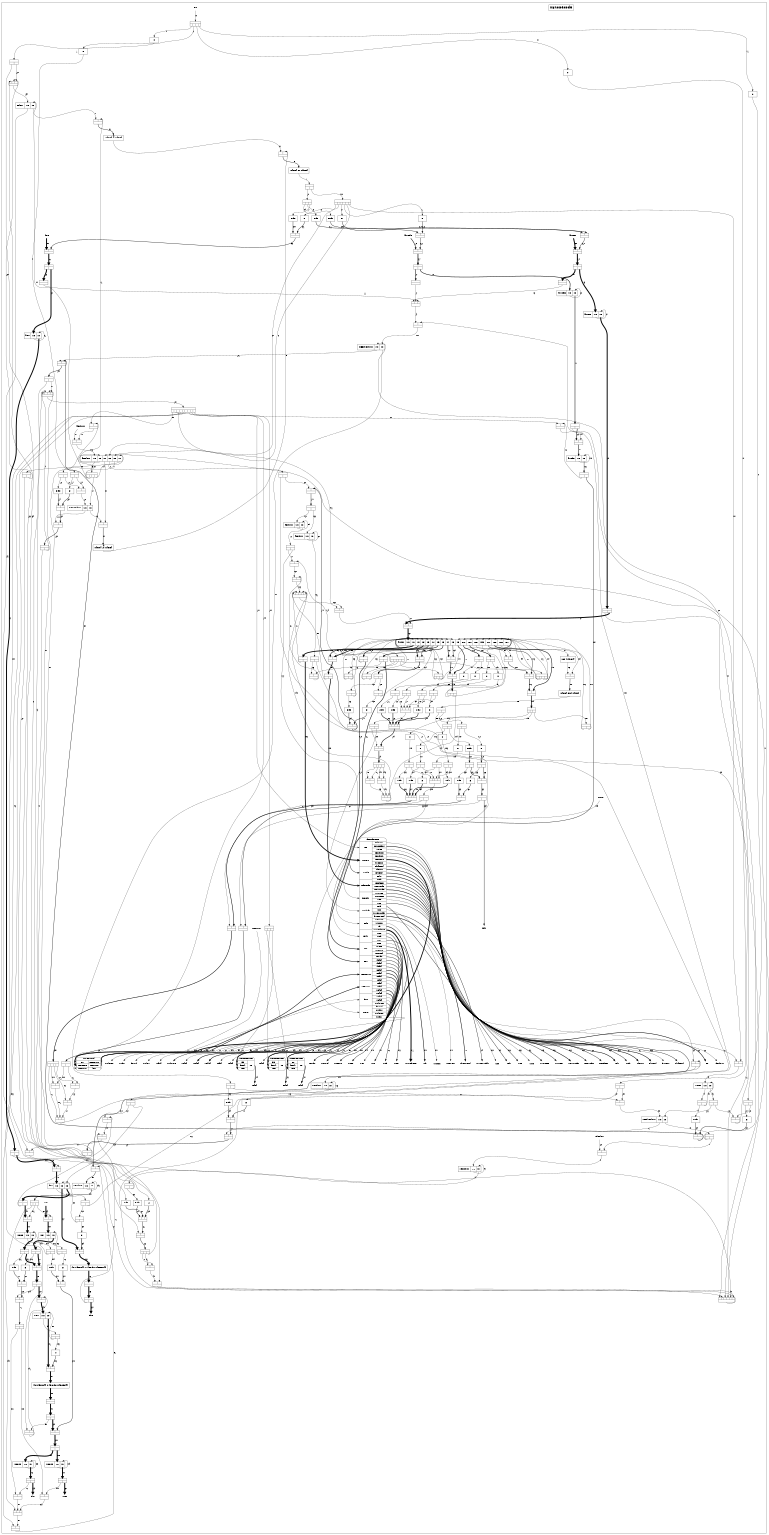 digraph nanoDecode {
  outputorder="edgesfirst";
  size="7.086614173228347,10.236220472440946";
  ratio="2.0"
  subgraph cluster_nanoDecode {
    edge [fontsize="8", fontname="Helvetica", labelfontname="Helvetica", labelfontsize="8", arrowhead="normal"];
    node [fontsize="12", fontname="Helvetica-Bold", shape="box"];
    title [label="nanoDecode", fontsize="20"];
    port0 [portref="0", label="go", style="bold", shape="none"];
    port1 [portref="1", label="fiPc", style="bold", shape="none"];
    port2 [portref="2", label="fiColour", style="bold", shape="none"];
    port3 [portref="3", label="fiInstr", style="bold", shape="none"];
    port4 [portref="4", label="fiMode", style="bold", shape="none"];
    port5 [portref="5", label="xdColour", style="bold", shape="none"];
    port6 [portref="6", label="incI", style="bold", shape="none"];
    port7 [portref="7", label="incO", style="bold", shape="none"];
    port8 [portref="8", label="dPc", style="bold", shape="none"];
    port9 [portref="9", label="dLr", style="bold", shape="none"];
    port10 [portref="10", label="dColour", style="bold", shape="none"];
    port11 [portref="11", label="bypass", style="bold", shape="none"];
    port12 [portref="12", label="shiftCtrl", style="bold", shape="none"];
    port13 [portref="13", label="shamt", style="bold", shape="none"];
    port14 [portref="14", label="aluCtrl", style="bold", shape="none"];
    port15 [portref="15", label="salu", style="bold", shape="none"];
    port16 [portref="16", label="srds", style="bold", shape="none"];
    port17 [portref="17", label="setFlags", style="bold", shape="none"];
    port18 [portref="18", label="setMode", style="bold", shape="none"];
    port19 [portref="19", label="newmode", style="bold", shape="none"];
    port20 [portref="20", label="rwSreg", style="bold", shape="none"];
    port21 [portref="21", label="rwSregF", style="bold", shape="none"];
    port22 [portref="22", label="wpc", style="bold", shape="none"];
    port23 [portref="23", label="spc", style="bold", shape="none"];
    port24 [portref="24", label="sab", style="bold", shape="none"];
    port25 [portref="25", label="stp", style="bold", shape="none"];
    port26 [portref="26", label="mMemAddr", style="bold", shape="none"];
    port27 [portref="27", label="dMemCtrl", style="bold", shape="none"];
    port28 [portref="28", label="memOp", style="bold", shape="none"];
    port29 [portref="29", label="wmem", style="bold", shape="none"];
    port30 [portref="30", label="sdi", style="bold", shape="none"];
    port31 [portref="31", label="cc", style="bold", shape="none"];
    port32 [portref="32", label="immediate", style="bold", shape="none"];
    port33 [portref="33", label="mca", style="bold", shape="none"];
    port34 [portref="34", label="mcb", style="bold", shape="none"];
    port35 [portref="35", label="mcr", style="bold", shape="none"];
    port36 [portref="36", label="mcs", style="bold", shape="none"];
    port37 [portref="37", label="mcpc", style="bold", shape="none"];
    port38 [portref="38", label="sdLr", style="bold", shape="none"];
    port39 [portref="39", label="mTemp", style="bold", shape="none"];
    port40 [portref="40", label="mDiSel", style="bold", shape="none"];
    port41 [portref="41", label="sendS", style="bold", shape="none"];
    port42 [portref="42", label="stopI", style="bold", shape="none"];
    port43 [portref="43", label="stopLsm", style="bold", shape="none"];
    port44 [portref="44", label="ra[0]", style="bold", shape="none"];
    port45 [portref="45", label="ra[1]", style="bold", shape="none"];
    port46 [portref="46", label="ra[2]", style="bold", shape="none"];
    port47 [portref="47", label="rc[0]", style="bold", shape="none"];
    port48 [portref="48", label="rc[1]", style="bold", shape="none"];
    port49 [portref="49", label="rc[2]", style="bold", shape="none"];
    port50 [portref="50", label="wa[0]", style="bold", shape="none"];
    port51 [portref="51", label="wa[1]", style="bold", shape="none"];
    port52 [portref="52", label="wc[0]", style="bold", shape="none"];
    port53 [portref="53", label="wc[1]", style="bold", shape="none"];
    port54 [portref="54", label="mulType", style="bold", shape="none"];
    port55 [portref="55", label="domul", style="bold", shape="none"];
    port56 [portref="56", label="mul2w", style="bold", shape="none"];
    port57 [portref="57", label="mul2res", style="bold", shape="none"];
    port58 [portref="58", label="srdm", style="bold", shape="none"];
    comp1 [compref="1", label="0", nojustify="true", shape="record"];
    comp3 [compref="3", label="0", nojustify="true", shape="record"];
    comp5 [compref="5", label="0", nojustify="true", shape="record"];
    comp7 [compref="7", label="0", nojustify="true", shape="record"];
    comp9 [compref="9", label="{{<i>}|{<o0>|<o1>|<o2>|<o3>}}", height="0.4", fontsize="2", nojustify="true", shape="record"];
    comp10 [compref="10", label="{{<i0>|<i1>|<i2>|<i3>}|{<o>}}", height="0.4", fontsize="2", nojustify="true", shape="record"];
    comp12 [compref="12", label="{{<i0>|<i1>}|{<o>}}", height="0.4", fontsize="2", nojustify="true", shape="record"];
    comp13 [compref="13", label="in[0:0] = in[1:1]", nojustify="true", shape="record"];
    comp14 [compref="14", label="{{<i0>|<i1>}|{<o>}}", height="0.4", fontsize="2", nojustify="true", shape="record"];
    comp15 [compref="15", label="in[0:0] /= in[1:1]", nojustify="true", shape="record"];
    comp16 [compref="16", label="{{<i0>|<i1>}|{<o>}}", height="0.4", fontsize="2", nojustify="true", shape="record"];
    comp17 [compref="17", label="in[0:0] or in[1:1]", nojustify="true", shape="record"];
    comp18 [compref="18", label="{{<i>}|{<o0>|<o1>|<o2>|<o3>}}", height="0.4", fontsize="2", nojustify="true", shape="record"];
    comp19 [compref="19", label="{{<i>}|{<o0>}}", height="0.4", fontsize="2", nojustify="true", shape="record"];
    comp21 [compref="21", label="{{<i>}|{<o0>}}", height="0.4", fontsize="2", nojustify="true", shape="record"];
    comp23 [compref="23", label="{{<i>}|{<o0>}}", height="0.4", fontsize="2", nojustify="true", shape="record"];
    comp25 [compref="25", label="{{<i>}|{<o0>|<o1>|<o2>}}", height="0.4", fontsize="2", nojustify="true", shape="record"];
    comp26 [compref="26", label="{{<i0>|<i1>|<i2>}|{<o>}}", height="0.4", fontsize="2", nojustify="true", shape="record"];
    comp29 [compref="29", label="fiPc|<w0>w0|<r0>r0", shape="record"];
    comp32 [compref="32", label="fiInstr|<w0>w0|<r0>r0", shape="record"];
    comp35 [compref="35", label="fiMode|<w0>w0|<r0>r0", shape="record"];
    comp40 [compref="40", label="xdColour|<w0>w0|<r0>r0", shape="record"];
    comp42 [compref="42", label="{{<i>}|{<o0>|<o1>}}", height="0.4", fontsize="2", nojustify="true", shape="record"];
    comp43 [compref="43", label="{{<i0>|<i1>}|{<o>}}", height="0.4", fontsize="2", nojustify="true", shape="record"];
    comp45 [compref="45", label="{{<i>}|{<o0>|<o1>}}", height="0.4", fontsize="2", nojustify="true", shape="record"];
    comp46 [compref="46", label="{{<i0>|<i1>}|{<o>}}", height="0.4", fontsize="2", nojustify="true", shape="record"];
    comp47 [compref="47", label="wpcC|<w0>w0|<r0>r0", shape="record"];
    comp49 [compref="49", label="{{<i>}|{<o0>|<o1>|<o2>|<o3>|<o4>|<o5>}}", height="0.4", fontsize="2", nojustify="true", shape="record"];
    comp50 [compref="50", label="{{<i0>|<i1>|<i2>|<i3>|<i4>|<i5>}|{<o>}}", height="0.4", fontsize="2", nojustify="true", shape="record"];
    comp51 [compref="51", label="{{<i>}|{<o0>|<o1>}}", height="0.4", fontsize="2", nojustify="true", shape="record"];
    comp52 [compref="52", label="{{<i0>|<i1>}|{<o>}}", height="0.4", fontsize="2", nojustify="true", shape="record"];
    comp53 [compref="53", label="fiColour|<w0>w0|<r0>r0|<r1>r1|<r2>r2|<r3>r3|<r4>r4", shape="record"];
    comp58 [compref="58", label="{{<i0>|<i1>}|{<o>}}", height="0.4", fontsize="2", nojustify="true", shape="record"];
    comp60 [compref="60", label="fMode|<w0>w0|<r0>r0", shape="record"];
    comp62 [compref="62", label="{{<i0>|<i1>}|{<o>}}", height="0.4", fontsize="2", nojustify="true", shape="record"];
    comp64 [compref="64", label="{{<i0>|<i1>}|{<o>}}", height="0.4", fontsize="2", nojustify="true", shape="record"];
    comp65 [compref="65", label="{{<i>}|{<o0>|<o1>}}", height="0.4", fontsize="2", nojustify="true", shape="record"];
    comp67 [compref="67", label="{{<i0>|<i1>}|{<o>}}", height="0.4", fontsize="2", nojustify="true", shape="record"];
    comp68 [compref="68", label="{{<i>}|{<o0>|<o1>}}", height="0.4", fontsize="2", nojustify="true", shape="record"];
    comp70 [compref="70", label="fColour|<w0>w0|<r0>r0", shape="record"];
    comp73 [compref="73", label="{{<i>}|{<o0>|<o1>}}", height="0.4", fontsize="2", nojustify="true", shape="record"];
    comp74 [compref="74", label="{{<i0>|<i1>}|{<o>}}", height="0.4", fontsize="2", nojustify="true", shape="record"];
    comp76 [compref="76", label="fColour|<w0>w0|<r0>r0", shape="record"];
    comp79 [compref="79", label="{{<i>}|{<o0>|<o1>}}", height="0.4", fontsize="2", nojustify="true", shape="record"];
    comp80 [compref="80", label="{{<i0>|<i1>}|{<o>}}", height="0.4", fontsize="2", nojustify="true", shape="record"];
    comp81 [compref="81", label="{{<i>}|{<o0>|<o1>}}", height="0.4", fontsize="2", nojustify="true", shape="record"];
    comp82 [compref="82", label="{{<i0>|<i1>}|{<o>}}", height="0.4", fontsize="2", nojustify="true", shape="record"];
    comp83 [compref="83", label="{{<i0>|<i1>}|{<o>}}", height="0.4", fontsize="2", nojustify="true", shape="record"];
    comp84 [compref="84", label="{{<i0>|<i1>}|{<o>}}", height="0.4", fontsize="2", nojustify="true", shape="record"];
    comp85 [compref="85", label="{{<i>}|{<o0>|<o1>|<o2>}}", height="0.4", fontsize="2", nojustify="true", shape="record"];
    comp86 [compref="86", label="0", nojustify="true", shape="record"];
    comp88 [compref="88", label="1", nojustify="true", shape="record"];
    comp90 [compref="90", label="{{<i>}|{<o0>|<o1>}}", height="0.4", fontsize="2", nojustify="true", shape="record"];
    comp91 [compref="91", label="{{<i0>|<i1>}|{<o>}}", height="0.4", fontsize="2", nojustify="true", shape="record"];
    comp92 [compref="92", label="0", nojustify="true", shape="record"];
    comp94 [compref="94", label="1", nojustify="true", shape="record"];
    comp96 [compref="96", label="{{<i>}|{<o0>|<o1>}}", height="0.4", fontsize="2", nojustify="true", shape="record"];
    comp97 [compref="97", label="{{<i0>|<i1>}|{<o>}}", height="0.4", fontsize="2", nojustify="true", shape="record"];
    comp98 [compref="98", label="{{<i>}|{<o0>|<o1>|<o2>}}", height="0.4", fontsize="2", nojustify="true", shape="record"];
    comp99 [compref="99", label="{{<i0>|<i1>|<i2>}|{<o>}}", height="0.4", fontsize="2", nojustify="true", shape="record"];
    comp100 [compref="100", label="{{<i0>|<i1>}|{<o>}}", height="0.4", fontsize="2", nojustify="true", shape="record"];
    comp101 [compref="101", label="{{<i0>|<i1>}|{<o>}}", height="0.4", fontsize="2", nojustify="true", shape="record"];
    comp102 [compref="102", label="{{<i0>|<i1>}|{<o>}}", height="0.4", fontsize="2", nojustify="true", shape="record"];
    comp103 [compref="103", label="{{<i>}|{<o0>|<o1>|<o2>|<o3>}}", height="0.4", fontsize="2", nojustify="true", shape="record"];
    comp104 [compref="104", label="0", nojustify="true", shape="record"];
    comp106 [compref="106", label="1", nojustify="true", shape="record"];
    comp108 [compref="108", label="2'd1", nojustify="true", shape="record"];
    comp110 [compref="110", label="{{<i>}|{<o0>|<o1>}}", height="0.4", fontsize="2", nojustify="true", shape="record"];
    comp111 [compref="111", label="{{<i0>|<i1>}|{<o>}}", height="0.4", fontsize="2", nojustify="true", shape="record"];
    comp112 [compref="112", label="not (in[0:0])", nojustify="true", shape="record"];
    comp113 [compref="113", label="{{<i0>|<i1>}|{<o>}}", height="0.4", fontsize="2", nojustify="true", shape="record"];
    comp114 [compref="114", label="in[0:0] and in[1:1]", nojustify="true", shape="record"];
    comp115 [compref="115", label="{{<i>}|{<o0>|<o1>}}", height="0.4", fontsize="2", nojustify="true", shape="record"];
    comp116 [compref="116", label="0", nojustify="true", shape="record"];
    comp118 [compref="118", label="1", nojustify="true", shape="record"];
    comp120 [compref="120", label="2", nojustify="true", shape="record"];
    comp122 [compref="122", label="{{<i>}|{<o0>|<o1>}}", height="0.4", fontsize="2", nojustify="true", shape="record"];
    comp123 [compref="123", label="{{<i0>|<i1>}|{<o>}}", height="0.4", fontsize="2", nojustify="true", shape="record"];
    comp124 [compref="124", label="{{<i>}|{<o0>|<o1>}}", height="0.4", fontsize="2", nojustify="true", shape="record"];
    comp125 [compref="125", label="{{<i0>|<i1>}|{<o>}}", height="0.4", fontsize="2", nojustify="true", shape="record"];
    comp126 [compref="126", label="{{<i>}|{<o0>|<o1>|<o2>}}", height="0.4", fontsize="2", nojustify="true", shape="record"];
    comp127 [compref="127", label="{{<i0>|<i1>|<i2>}|{<o>}}", height="0.4", fontsize="2", nojustify="true", shape="record"];
    comp128 [compref="128", label="{{<i>}|{<o0>|<o1>|<o2>|<o3>|<o4>}}", height="0.4", fontsize="2", nojustify="true", shape="record"];
    comp129 [compref="129", label="{{<i0>|<i1>|<i2>|<i3>|<i4>}|{<o>}}", height="0.4", fontsize="2", nojustify="true", shape="record"];
    comp130 [compref="130", label="fInstr|<w0>w0|<r0>r0|<r1>r1|<r2>r2|<r3>r3|<r4>r4|<r5>r5|<r6>r6|<r7>r7|<r8>r8|<r9>r9|<r10>r10|<r11>r11|<r12>r12|<r13>r13|<r14>r14|<r15>r15|<r16>r16|<r17>r17", shape="record"];
    comp132 [compref="132", label="{{<i0>|<i1>}|{<o>}}", height="0.4", fontsize="2", nojustify="true", shape="record"];
    comp133 [compref="133", label="8", nojustify="true", shape="record"];
    comp134 [compref="134", label="{{<i0>|<i1>}|{<o>}}", height="0.4", fontsize="2", nojustify="true", shape="record"];
    comp135 [compref="135", label="\{0,in[31:0]\} + \{29'd0,in[35:32]\}", nojustify="true", shape="record"];
    comp136 [compref="136", label="{{<i>}|{<o0>}}", height="0.4", fontsize="2", nojustify="true", shape="record"];
    comp137 [compref="137", label="{{<i>}|{<o0>|<o1>}}", height="0.4", fontsize="2", nojustify="true", shape="record"];
    comp140 [compref="140", label="{{<i>}|{<o0>|<o1>}}", height="0.4", fontsize="2", nojustify="true", shape="record"];
    comp141 [compref="141", label="{{<i0>|<i1>}|{<o>}}", height="0.4", fontsize="2", nojustify="true", shape="record"];
    comp142 [compref="142", label="sendLrS|<w0>w0|<r0>r0", shape="record"];
    comp144 [compref="144", label="{{<i>}|{<o0>|<o1>}}", height="0.4", fontsize="2", nojustify="true", shape="record"];
    comp145 [compref="145", label="{{<i0>|<i1>}|{<o>}}", height="0.4", fontsize="2", nojustify="true", shape="record"];
    comp146 [compref="146", label="fPc|<w0>w0|<r0>r0|<r1>r1", shape="record"];
    comp148 [compref="148", label="{{<i0>|<i1>}|{<o>}}", height="0.4", fontsize="2", nojustify="true", shape="record"];
    comp149 [compref="149", label="4", nojustify="true", shape="record"];
    comp150 [compref="150", label="{{<i0>|<i1>}|{<o>}}", height="0.4", fontsize="2", nojustify="true", shape="record"];
    comp151 [compref="151", label="\{0,in[31:0]\} + \{30'd0,in[34:32]\}", nojustify="true", shape="record"];
    comp152 [compref="152", label="{{<i>}|{<o0>}}", height="0.4", fontsize="2", nojustify="true", shape="record"];
    comp153 [compref="153", label="{{<i>}|{<o0>|<o1>}}", height="0.4", fontsize="2", nojustify="true", shape="record"];
    comp155 [compref="155", label="incIn|<w0>w0|<r0>r0", shape="record"];
    comp157 [compref="157", label="{{<i0>|<i1>}|{<o>}}", height="0.4", fontsize="2", nojustify="true", shape="record"];
    comp160 [compref="160", label="incOut|<w0>w0|<r0>r0", shape="record"];
    comp162 [compref="162", label="{{<i>}|{<o0>|<o1>}}", height="0.4", fontsize="2", nojustify="true", shape="record"];
    comp163 [compref="163", label="{{<i0>|<i1>}|{<o>}}", height="0.4", fontsize="2", nojustify="true", shape="record"];
    comp164 [compref="164", label="incOp|<w0>w0|<r0>r0", shape="record"];
    comp168 [compref="168", label="incOut|<w0>w0|<r0>r0", shape="record"];
    comp170 [compref="170", label="{{<i>}|{<o0>|<o1>}}", height="0.4", fontsize="2", nojustify="true", shape="record"];
    comp171 [compref="171", label="{{<i0>|<i1>}|{<o>}}", height="0.4", fontsize="2", nojustify="true", shape="record"];
    comp172 [compref="172", label="incI|<w0>w0|<r0>r0", shape="record"];
    comp174 [compref="174", label="{{<i>}|{<o0>|<o1>|<o2>}}", height="0.4", fontsize="2", nojustify="true", shape="record"];
    comp175 [compref="175", label="{{<i0>|<i1>|<i2>}|{<o>}}", height="0.4", fontsize="2", nojustify="true", shape="record"];
    comp176 [compref="176", label="sendLrC|<w0>w0|<r0>r0", shape="record"];
    comp178 [compref="178", label="{{<i0>|<i1>}|{<o>}}", height="0.4", fontsize="2", nojustify="true", shape="record"];
    comp179 [compref="179", label="{decodeCore|{{<go>go|<coreIn>coreIn|<mode>mode|<pdecode>pdecode|<sendLr>sendLr|<noshift>noshift|<colS>colS|<colM>colM|<ccS>ccS|<ccM>ccM|<regCount>regCount|<regNum>regNum|<last>last|<stopI>stopI}|{<colourM>colourM|<conCodeM>conCodeM|<wpcC>wpcC|<sendLrC>sendLrC|<sendLrS>sendLrS|<regDesc>regDesc|<bypass>bypass|<shiftCtrl>shiftCtrl|<shamt>shamt|<aluCtrl>aluCtrl|<salu>salu|<srds>srds|<setFlags>setFlags|<setMode>setMode|<newmode>newmode|<rwSreg>rwSreg|<rwSregF>rwSregF|<wpc>wpc|<spc>spc|<sab>sab|<stp>stp|<sMemAddr>sMemAddr|<dMemCtrl>dMemCtrl|<memOp>memOp|<wmem>wmem|<sdi>sdi|<immediate>immediate|<mca>mca|<mcb>mcb|<mcr>mcr|<mcs>mcs|<mcpc>mcpc|<mTemp>mTemp|<mDiSel>mDiSel|<sendS>sendS|<rb_o0_c>rb[0]|<rb_o1_c>rb[1]|<rb_o2_c>rb[2]|<ra_o0_c>ra[0]|<ra_o1_c>ra[1]|<ra_o2_c>ra[2]|<rc_o0_c>rc[0]|<rc_o1_c>rc[1]|<rc_o2_c>rc[2]|<wa_o0_c>wa[0]|<wa_o1_c>wa[1]|<wc_o0_c>wc[0]|<wc_o1_c>wc[1]|<mulType>mulType|<domul>domul|<mul2w>mul2w|<mul2res>mul2res|<srdm>srdm}}}", nojustify="true", shape="Mrecord"];
    comp180 [compref="180", label="{lsmControl|{{<go>go|<regDesc>regDesc|<stopLsm>stopLsm}|{<regCount>regCount|<regNum>regNum|<last>last}}}", nojustify="true", shape="Mrecord"];
    comp181 [compref="181", label="{mapRegister|{{<go>go|<bank>bank|<reg>reg}|{<ra>ra}}}", nojustify="true", shape="Mrecord"];
    comp182 [compref="182", label="{mapRegister|{{<go>go|<bank>bank|<reg>reg}|{<ra>ra}}}", nojustify="true", shape="Mrecord"];
    comp183 [compref="183", label="{mapRegister|{{<go>go|<bank>bank|<reg>reg}|{<ra>ra}}}", nojustify="true", shape="Mrecord"];
    comp184 [compref="184", label="{{<i>}|{<o0>|<o1>|<o2>}}", height="0.4", fontsize="2", nojustify="true", shape="record"];
    comp185 [compref="185", label="{{<i>}|{<o0>|<o1>|<o2>|<o3>|<o4>|<o5>|<o6>|<o7>|<o8>}}", height="0.4", fontsize="2", nojustify="true", shape="record"];
    comp193 [compref="193", label="{{<i>}|{<o0>|<o1>}}", height="0.4", fontsize="2", nojustify="true", shape="record"];
    comp194 [compref="194", label="{{<i>}|{<o0>|<o1>}}", height="0.4", fontsize="2", nojustify="true", shape="record"];
    comp195 [compref="195", label="{{<i0>|<i1>}|{<o>}}", height="0.4", fontsize="2", nojustify="true", shape="record"];
    comp196 [compref="196", label="2'd1", nojustify="true", shape="record"];
    comp197 [compref="197", label="2", nojustify="true", shape="record"];
    comp198 [compref="198", label="{{<i0>|<i1>}|{<o>}}", height="0.4", fontsize="2", nojustify="true", shape="record"];
    comp199 [compref="199", label="{{<i0>|<i1>}|{<o>}}", height="0.4", fontsize="2", nojustify="true", shape="record"];
    comp200 [compref="200", label="{{<i>}|{<o0>|<o1>}}", height="0.4", fontsize="2", nojustify="true", shape="record"];
    comp201 [compref="201", label="treadxColour|<w0>w0|<r0>r0", shape="record"];
    comp202 [compref="202", label="{{<i>}|{<o0>|<o1>}}", height="0.4", fontsize="2", nojustify="true", shape="record"];
    comp203 [compref="203", label="{{<i>}|{<o0>|<o1>}}", height="0.4", fontsize="2", nojustify="true", shape="record"];
    comp204 [compref="204", label="{{<i0>|<i1>}|{<o>}}", height="0.4", fontsize="2", nojustify="true", shape="record"];
    comp205 [compref="205", label="2'd1", nojustify="true", shape="record"];
    comp206 [compref="206", label="2", nojustify="true", shape="record"];
    comp207 [compref="207", label="{{<i0>|<i1>}|{<o>}}", height="0.4", fontsize="2", nojustify="true", shape="record"];
    comp208 [compref="208", label="{{<i0>|<i1>}|{<o>}}", height="0.4", fontsize="2", nojustify="true", shape="record"];
    comp209 [compref="209", label="{{<i>}|{<o0>|<o1>}}", height="0.4", fontsize="2", nojustify="true", shape="record"];
    comp210 [compref="210", label="readxColour|<w0>w0|<r0>r0", shape="record"];
    comp211 [compref="211", label="{{<i>}|{<o0>|<o1>}}", height="0.4", fontsize="2", nojustify="true", shape="record"];
    comp212 [compref="212", label="{{<i>}|{<o0>|<o1>}}", height="0.4", fontsize="2", nojustify="true", shape="record"];
    comp213 [compref="213", label="{{<i0>|<i1>}|{<o>}}", height="0.4", fontsize="2", nojustify="true", shape="record"];
    comp214 [compref="214", label="2'd1", nojustify="true", shape="record"];
    comp215 [compref="215", label="2", nojustify="true", shape="record"];
    comp216 [compref="216", label="{{<i0>|<i1>}|{<o>}}", height="0.4", fontsize="2", nojustify="true", shape="record"];
    comp217 [compref="217", label="{{<i0>|<i1>}|{<o>}}", height="0.4", fontsize="2", nojustify="true", shape="record"];
    comp218 [compref="218", label="{{<i>}|{<o0>|<o1>}}", height="0.4", fontsize="2", nojustify="true", shape="record"];
    comp219 [compref="219", label="prevColour|<w0>w0|<r0>r0", shape="record"];
    comp220 [compref="220", label="{{<i>}|{<o0>|<o1>}}", height="0.4", fontsize="2", nojustify="true", shape="record"];
    comp221 [compref="221", label="{{<i>}|{<o0>|<o1>}}", height="0.4", fontsize="2", nojustify="true", shape="record"];
    comp222 [compref="222", label="{{<i>}|{<o0>|<o1>}}", height="0.4", fontsize="2", nojustify="true", shape="record"];
    comp223 [compref="223", label="{{<i0>|<i1>|<i2>}|{<o>}}", height="0.4", fontsize="2", nojustify="true", shape="record"];
    comp224 [compref="224", label="3'd1", nojustify="true", shape="record"];
    comp225 [compref="225", label="3'd2", nojustify="true", shape="record"];
    comp226 [compref="226", label="4", nojustify="true", shape="record"];
    comp227 [compref="227", label="{{<i0>|<i1>|<i2>}|{<o>}}", height="0.4", fontsize="2", nojustify="true", shape="record"];
    comp228 [compref="228", label="{{<i0>|<i1>}|{<o>}}", height="0.4", fontsize="2", nojustify="true", shape="record"];
    comp229 [compref="229", label="{{<i>}|{<o0>|<o1>|<o2>}}", height="0.4", fontsize="2", nojustify="true", shape="record"];
    comp230 [compref="230", label="colour|<w0>w0|<r0>r0", shape="record"];
    comp231 [compref="231", label="{{<i0>|<i1>}|{<o>}}", height="0.4", fontsize="2", nojustify="true", shape="record"];
    comp232 [compref="232", label="{{<i>}|{<o0>|<o1>}}", height="0.4", fontsize="2", nojustify="true", shape="record"];
    comp233 [compref="233", label="{{<i0>|<i1>}|{<o>}}", height="0.4", fontsize="2", nojustify="true", shape="record"];
    comp234 [compref="234", label="{{<i>}|{<o0>|<o1>}}", height="0.4", fontsize="2", nojustify="true", shape="record"];
    comp235 [compref="235", label="{{<i0>|<i1>}|{<o>}}", height="0.4", fontsize="2", nojustify="true", shape="record"];
    comp236 [compref="236", label="{{<i>}|{<o0>|<o1>}}", height="0.4", fontsize="2", nojustify="true", shape="record"];
    comp237 [compref="237", label="2'd1", nojustify="true", shape="record"];
    comp238 [compref="238", label="2", nojustify="true", shape="record"];
    comp239 [compref="239", label="{{<i0>|<i1>}|{<o>}}", height="0.4", fontsize="2", nojustify="true", shape="record"];
    comp240 [compref="240", label="{{<i0>|<i1>}|{<o>}}", height="0.4", fontsize="2", nojustify="true", shape="record"];
    comp241 [compref="241", label="{{<i>}|{<o0>|<o1>}}", height="0.4", fontsize="2", nojustify="true", shape="record"];
    comp242 [compref="242", label="{{<i>}|{<o0>|<o1>}}", height="0.4", fontsize="2", nojustify="true", shape="record"];
    comp243 [compref="243", label="{{<i0>|<i1>}|{<o>}}", height="0.4", fontsize="2", nojustify="true", shape="record"];
    comp248 [compref="248", label="{{<i>}|{<o0>|<o1>}}", height="0.4", fontsize="2", nojustify="true", shape="record"];
    comp249 [compref="249", label="{{<i>}|{<o0>|<o1>}}", height="0.4", fontsize="2", nojustify="true", shape="record"];
    comp250 [compref="250", label="{{<i>}|{<o0>|<o1>}}", height="0.4", fontsize="2", nojustify="true", shape="record"];
    comp251 [compref="251", label="{{<i>}|{<o0>|<o1>}}", height="0.4", fontsize="2", nojustify="true", shape="record"];
    comp252 [compref="252", label="{{<i0>|<i1>|<i2>|<i3>}|{<o>}}", height="0.4", fontsize="2", nojustify="true", shape="record"];
    comp253 [compref="253", label="{{<i>}|{<o0>|<o1>}}", height="0.4", fontsize="2", nojustify="true", shape="record"];
    comp254 [compref="254", label="4'd1", nojustify="true", shape="record"];
    comp255 [compref="255", label="4'd2", nojustify="true", shape="record"];
    comp256 [compref="256", label="4'd4", nojustify="true", shape="record"];
    comp257 [compref="257", label="8", nojustify="true", shape="record"];
    comp258 [compref="258", label="{{<i0>|<i1>|<i2>|<i3>}|{<o>}}", height="0.4", fontsize="2", nojustify="true", shape="record"];
    comp259 [compref="259", label="{{<i0>|<i1>}|{<o>}}", height="0.4", fontsize="2", nojustify="true", shape="record"];
    comp260 [compref="260", label="{{<i>}|{<o0>|<o1>|<o2>|<o3>}}", height="0.4", fontsize="2", nojustify="true", shape="record"];
    comp262 [compref="262", label="{{<i>}|{<o0>|<o1>}}", height="0.4", fontsize="2", nojustify="true", shape="record"];
    comp264 [compref="264", label="{{<i>}|{<o0>|<o1>}}", height="0.4", fontsize="2", nojustify="true", shape="record"];
    comp266 [compref="266", label="{{<i>}|{<o0>|<o1>}}", height="0.4", fontsize="2", nojustify="true", shape="record"];
    comp268 [compref="268", label="{{<i>}|{<o0>|<o1>}}", height="0.4", fontsize="2", nojustify="true", shape="record"];
    comp270 [compref="270", label="{{<i>}|{<o0>|<o1>}}", height="0.4", fontsize="2", nojustify="true", shape="record"];
    comp272 [compref="272", label="{{<i>}|{<o0>|<o1>}}", height="0.4", fontsize="2", nojustify="true", shape="record"];
    comp274 [compref="274", label="{{<i>}|{<o0>|<o1>}}", height="0.4", fontsize="2", nojustify="true", shape="record"];
    comp276 [compref="276", label="{{<i>}|{<o0>|<o1>}}", height="0.4", fontsize="2", nojustify="true", shape="record"];
    comp277 [compref="277", label="{{<i0>|<i1>}|{<o>}}", height="0.4", fontsize="2", nojustify="true", shape="record"];
    comp278 [compref="278", label="{{<i>}|{<o0>|<o1>}}", height="0.4", fontsize="2", nojustify="true", shape="record"];
    comp279 [compref="279", label="2'd1", nojustify="true", shape="record"];
    comp280 [compref="280", label="2", nojustify="true", shape="record"];
    comp281 [compref="281", label="{{<i0>|<i1>}|{<o>}}", height="0.4", fontsize="2", nojustify="true", shape="record"];
    comp282 [compref="282", label="{{<i0>|<i1>}|{<o>}}", height="0.4", fontsize="2", nojustify="true", shape="record"];
    comp283 [compref="283", label="{{<i>}|{<o0>|<o1>}}", height="0.4", fontsize="2", nojustify="true", shape="record"];
    comp284 [compref="284", label="{{<i>}|{<o0>|<o1>}}", height="0.4", fontsize="2", nojustify="true", shape="record"];
    comp285 [compref="285", label="{{<i>}|{<o0>|<o1>}}", height="0.4", fontsize="2", nojustify="true", shape="record"];
    comp286 [compref="286", label="{{<i0>|<i1>}|{<o>}}", height="0.4", fontsize="2", nojustify="true", shape="record"];
    comp287 [compref="287", label="{{<i>}|{<o0>|<o1>}}", height="0.4", fontsize="2", nojustify="true", shape="record"];
    comp288 [compref="288", label="2'd1", nojustify="true", shape="record"];
    comp289 [compref="289", label="2", nojustify="true", shape="record"];
    comp290 [compref="290", label="{{<i0>|<i1>}|{<o>}}", height="0.4", fontsize="2", nojustify="true", shape="record"];
    comp291 [compref="291", label="{{<i0>|<i1>}|{<o>}}", height="0.4", fontsize="2", nojustify="true", shape="record"];
    comp292 [compref="292", label="{{<i>}|{<o0>|<o1>}}", height="0.4", fontsize="2", nojustify="true", shape="record"];
    comp293 [compref="293", label="{{<i0>|<i1>}|{<o>}}", height="0.4", fontsize="2", nojustify="true", shape="record"];
    comp294 [compref="294", label="{{<i0>|<i1>}|{<o>}}", height="0.4", fontsize="2", nojustify="true", shape="record"];
    comp295 [compref="295", label="{{<i0>|<i1>}|{<o>}}", height="0.4", fontsize="2", nojustify="true", shape="record"];
    comp296 [compref="296", label="{{<i>}|{<o0>|<o1>}}", height="0.4", fontsize="2", nojustify="true", shape="record"];
    comp297 [compref="297", label="{{<i>}|{<o0>|<o1>}}", height="0.4", fontsize="2", nojustify="true", shape="record"];
    comp298 [compref="298", label="{{<i>}|{<o0>|<o1>}}", height="0.4", fontsize="2", nojustify="true", shape="record"];
    comp299 [compref="299", label="{{<i>}|{<o0>|<o1>}}", height="0.4", fontsize="2", nojustify="true", shape="record"];
    comp300 [compref="300", label="{{<i0>|<i1>|<i2>|<i3>}|{<o>}}", height="0.4", fontsize="2", nojustify="true", shape="record"];
    comp301 [compref="301", label="{{<i>}|{<o0>|<o1>}}", height="0.4", fontsize="2", nojustify="true", shape="record"];
    comp302 [compref="302", label="4'd1", nojustify="true", shape="record"];
    comp303 [compref="303", label="4'd2", nojustify="true", shape="record"];
    comp304 [compref="304", label="4'd4", nojustify="true", shape="record"];
    comp305 [compref="305", label="8", nojustify="true", shape="record"];
    comp306 [compref="306", label="{{<i0>|<i1>|<i2>|<i3>}|{<o>}}", height="0.4", fontsize="2", nojustify="true", shape="record"];
    comp307 [compref="307", label="{{<i0>|<i1>}|{<o>}}", height="0.4", fontsize="2", nojustify="true", shape="record"];
    comp308 [compref="308", label="{{<i>}|{<o0>|<o1>|<o2>|<o3>}}", height="0.4", fontsize="2", nojustify="true", shape="record"];
    comp310 [compref="310", label="2'd1", nojustify="true", shape="record"];
    comp311 [compref="311", label="2", nojustify="true", shape="record"];
    comp312 [compref="312", label="{{<i0>|<i1>}|{<o>}}", height="0.4", fontsize="2", nojustify="true", shape="record"];
    comp313 [compref="313", label="{{<i0>|<i1>}|{<o>}}", height="0.4", fontsize="2", nojustify="true", shape="record"];
    comp314 [compref="314", label="{{<i>}|{<o0>|<o1>}}", height="0.4", fontsize="2", nojustify="true", shape="record"];
    comp315 [compref="315", label="{{<i0>|<i1>}|{<o>}}", height="0.4", fontsize="2", nojustify="true", shape="record"];
    comp316 [compref="316", label="2'd1", nojustify="true", shape="record"];
    comp317 [compref="317", label="2", nojustify="true", shape="record"];
    comp318 [compref="318", label="{{<i0>|<i1>}|{<o>}}", height="0.4", fontsize="2", nojustify="true", shape="record"];
    comp319 [compref="319", label="{{<i0>|<i1>}|{<o>}}", height="0.4", fontsize="2", nojustify="true", shape="record"];
    comp320 [compref="320", label="{{<i>}|{<o0>|<o1>}}", height="0.4", fontsize="2", nojustify="true", shape="record"];
    comp321 [compref="321", label="2'd1", nojustify="true", shape="record"];
    comp322 [compref="322", label="2", nojustify="true", shape="record"];
    comp323 [compref="323", label="{{<i0>|<i1>}|{<o>}}", height="0.4", fontsize="2", nojustify="true", shape="record"];
    comp324 [compref="324", label="{{<i0>|<i1>}|{<o>}}", height="0.4", fontsize="2", nojustify="true", shape="record"];
    comp325 [compref="325", label="{{<i>}|{<o0>|<o1>}}", height="0.4", fontsize="2", nojustify="true", shape="record"];
    comp326 [compref="326", label="{{<i0>|<i1>}|{<o>}}", height="0.4", fontsize="2", nojustify="true", shape="record"];
    comp327 [compref="327", label="{{<i0>|<i1>}|{<o>}}", height="0.4", fontsize="2", nojustify="true", shape="record"];
    comp328 [compref="328", label="{{<i>}|{<o0>|<o1>}}", height="0.4", fontsize="2", nojustify="true", shape="record"];
    comp329 [compref="329", label="{{<i>}|{<o0>|<o1>}}", height="0.4", fontsize="2", nojustify="true", shape="record"];
    comp330 [compref="330", label="{{<i>}|{<o0>|<o1>}}", height="0.4", fontsize="2", nojustify="true", shape="record"];
    comp331 [compref="331", label="{{<i>}|{<o0>|<o1>}}", height="0.4", fontsize="2", nojustify="true", shape="record"];
    comp332 [compref="332", label="{{<i>}|{<o0>|<o1>}}", height="0.4", fontsize="2", nojustify="true", shape="record"];
    comp333 [compref="333", label="{{<i0>|<i1>}|{<o>}}", height="0.4", fontsize="2", nojustify="true", shape="record"];
    comp334 [compref="334", label="{{<i>}|{<o0>|<o1>}}", height="0.4", fontsize="2", nojustify="true", shape="record"];
    comp335 [compref="335", label="2'd1", nojustify="true", shape="record"];
    comp336 [compref="336", label="2", nojustify="true", shape="record"];
    comp337 [compref="337", label="{{<i0>|<i1>}|{<o>}}", height="0.4", fontsize="2", nojustify="true", shape="record"];
    comp338 [compref="338", label="{{<i0>|<i1>}|{<o>}}", height="0.4", fontsize="2", nojustify="true", shape="record"];
    comp339 [compref="339", label="{{<i>}|{<o0>|<o1>}}", height="0.4", fontsize="2", nojustify="true", shape="record"]
    comp9:o0:s -> comp1:n [linkref="2", label="2", penwidth="1", weight="1"];
    comp1:s -> comp222:i:n [linkref="4", label="4", penwidth="1", weight="1"];
    comp229:o2:s -> comp10:i0:n [linkref="5", label="5", penwidth="1", weight="1"];
    comp9:o1:s -> comp3:n [linkref="6", label="6", penwidth="1", weight="1"];
    comp3:s -> comp212:i:n [linkref="8", label="8", penwidth="1", weight="1"];
    comp218:o1:s -> comp10:i1:n [linkref="9", label="9", penwidth="1", weight="1"];
    comp9:o2:s -> comp5:n [linkref="10", label="10", penwidth="1", weight="1"];
    comp5:s -> comp203:i:n [linkref="12", label="12", penwidth="1", weight="1"];
    comp209:o1:s -> comp10:i2:n [linkref="13", label="13", penwidth="1", weight="1"];
    comp9:o3:s -> comp7:n [linkref="14", label="14", penwidth="1", weight="1"];
    comp7:s -> comp194:i:n [linkref="16", label="16", penwidth="1", weight="1"];
    comp200:o1:s -> comp10:i3:n [linkref="17", label="17", penwidth="1", weight="1"];
    port0 -> comp9:i:n [linkref="18", label="18", penwidth="1", weight="1"];
    comp18:o0:s -> comp230:r0:n [linkref="21", label="21", penwidth="1", weight="1"];
    comp230:r0:s -> comp12:i0:n [linkref="22", label="22", penwidth="1", weight="1"];
    comp18:o1:s -> comp53:r0:n [linkref="23", label="23", penwidth="1", weight="1"];
    comp53:r0:s -> comp12:i1:n [linkref="24", label="24", penwidth="1", weight="1"];
    comp12:o:s -> comp13:n [linkref="25", label="25", penwidth="2", weight="2"];
    comp13:s -> comp16:i0:n [linkref="26", label="26", penwidth="1", weight="1"];
    comp18:o2:s -> comp219:r0:n [linkref="27", label="27", penwidth="1", weight="1"];
    comp219:r0:s -> comp14:i0:n [linkref="28", label="28", penwidth="1", weight="1"];
    comp18:o3:s -> comp53:r1:n [linkref="29", label="29", penwidth="1", weight="1"];
    comp53:r1:s -> comp14:i1:n [linkref="30", label="30", penwidth="1", weight="1"];
    comp14:o:s -> comp15:n [linkref="31", label="31", penwidth="2", weight="2"];
    comp15:s -> comp16:i1:n [linkref="32", label="32", penwidth="1", weight="1"];
    comp16:o:s -> comp17:n [linkref="33", label="33", penwidth="2", weight="2"];
    comp17:s -> comp51:i:n [linkref="34", label="34", penwidth="1", weight="1"];
    comp53:w0:s -> comp18:i:n [linkref="35", label="35", penwidth="1", weight="1"];
    comp19:o0:s -> comp26:i0:n [linkref="36", label="36", penwidth="1", weight="1"];
    comp320:o0:s -> comp19:i:n [linkref="37", label="37", penwidth="6", weight="6"];
    comp25:o0:s -> comp316:n [linkref="39", label="39", penwidth="1", weight="1"];
    comp21:o0:s -> comp26:i1:n [linkref="40", label="40", penwidth="1", weight="1"];
    comp325:o0:s -> comp21:i:n [linkref="41", label="41", penwidth="3", weight="3"];
    comp25:o1:s -> comp321:n [linkref="43", label="43", penwidth="1", weight="1"];
    comp23:o0:s -> comp26:i2:n [linkref="44", label="44", penwidth="1", weight="1"];
    comp314:o0:s -> comp23:i:n [linkref="45", label="45", penwidth="6", weight="6"];
    comp25:o2:s -> comp310:n [linkref="47", label="47", penwidth="1", weight="1"];
    comp51:o0:s -> comp25:i:n [linkref="48", label="48", penwidth="1", weight="1"];
    comp26:o:s -> comp52:i0:n [linkref="49", label="49", penwidth="1", weight="1"];
    comp49:o0:s -> comp53:r2:n [linkref="50", label="50", penwidth="1", weight="1"];
    comp53:r2:s -> comp236:i:n [linkref="52", label="52", penwidth="1", weight="1"];
    comp236:o0:s -> comp50:i0:n [linkref="53", label="53", penwidth="1", weight="1"];
    comp29:w0:s -> comp29:r0:n [linkref="54", label="54", penwidth="1", weight="1"];
    comp29:r0:s -> comp242:i:n [linkref="56", label="56", penwidth="6", weight="6"];
    comp242:o0:s -> comp50:i1:n [linkref="57", label="57", penwidth="1", weight="1"];
    comp314:o1:s -> comp29:w0:n [linkref="58", label="58", penwidth="6", weight="6"];
    comp49:o1:s -> comp311:n [linkref="60", label="60", penwidth="1", weight="1"];
    comp32:w0:s -> comp32:r0:n [linkref="61", label="61", penwidth="1", weight="1"];
    comp32:r0:s -> comp234:i:n [linkref="63", label="63", penwidth="6", weight="6"];
    comp234:o0:s -> comp50:i2:n [linkref="64", label="64", penwidth="1", weight="1"];
    comp320:o1:s -> comp32:w0:n [linkref="65", label="65", penwidth="6", weight="6"];
    comp49:o2:s -> comp317:n [linkref="67", label="67", penwidth="1", weight="1"];
    comp35:w0:s -> comp35:r0:n [linkref="68", label="68", penwidth="1", weight="1"];
    comp35:r0:s -> comp232:i:n [linkref="70", label="70", penwidth="3", weight="3"];
    comp232:o0:s -> comp50:i3:n [linkref="71", label="71", penwidth="1", weight="1"];
    comp325:o1:s -> comp35:w0:n [linkref="72", label="72", penwidth="3", weight="3"];
    comp49:o3:s -> comp322:n [linkref="74", label="74", penwidth="1", weight="1"];
    comp49:o4:s -> comp53:r3:n [linkref="75", label="75", penwidth="1", weight="1"];
    comp53:r3:s -> comp211:i:n [linkref="77", label="77", penwidth="1", weight="1"];
    comp218:o0:s -> comp50:i4:n [linkref="78", label="78", penwidth="1", weight="1"];
    comp45:o0:s -> comp210:r0:n [linkref="79", label="79", penwidth="1", weight="1"];
    comp210:r0:s -> comp42:i:n [linkref="80", label="80", penwidth="1", weight="1"];
    comp42:o0:s -> comp53:r4:n [linkref="81", label="81", penwidth="1", weight="1"];
    comp53:r4:s -> comp221:i:n [linkref="83", label="83", penwidth="1", weight="1"];
    comp229:o1:s -> comp43:i0:n [linkref="84", label="84", penwidth="1", weight="1"];
    comp40:w0:s -> comp40:r0:n [linkref="85", label="85", penwidth="1", weight="1"];
    comp40:r0:s -> comp220:i:n [linkref="87", label="87", penwidth="1", weight="1"];
    comp229:o0:s -> comp43:i1:n [linkref="88", label="88", penwidth="1", weight="1"];
    comp326:o:s -> comp40:w0:n [linkref="89", label="89", penwidth="1", weight="1"];
    comp42:o1:s -> comp326:i1:n [linkref="91", label="91", penwidth="1", weight="1"];
    comp43:o:s -> comp46:i0:n [linkref="92", label="92", penwidth="1", weight="1"];
    comp45:o1:s -> comp47:r0:n [linkref="93", label="93", penwidth="1", weight="1"];
    comp47:r0:s -> comp193:i:n [linkref="95", label="95", penwidth="1", weight="1"];
    comp200:o0:s -> comp46:i1:n [linkref="96", label="96", penwidth="1", weight="1"];
    comp47:w0:s -> comp45:i:n [linkref="97", label="97", penwidth="1", weight="1"];
    comp46:o:s -> comp50:i5:n [linkref="98", label="98", penwidth="1", weight="1"];
    comp231:o:s -> comp47:w0:n [linkref="99", label="99", penwidth="1", weight="1"];
    comp49:o5:s -> comp231:i1:n [linkref="101", label="101", penwidth="1", weight="1"];
    comp51:o1:s -> comp49:i:n [linkref="102", label="102", penwidth="1", weight="1"];
    comp50:o:s -> comp52:i1:n [linkref="103", label="103", penwidth="1", weight="1"];
    comp315:o:s -> comp53:w0:n [linkref="105", label="105", penwidth="1", weight="1"];
    comp58:o:s -> comp315:i1:n [linkref="107", label="107", penwidth="1", weight="1"];
    comp52:o:s -> comp201:r0:n [linkref="108", label="108", penwidth="1", weight="1"];
    comp201:r0:s -> comp202:i:n [linkref="110", label="110", penwidth="1", weight="1"];
    comp209:o0:s -> comp58:i1:n [linkref="111", label="111", penwidth="1", weight="1"];
    comp185:o0:s -> comp58:i0:n [linkref="112", label="112", penwidth="1", weight="1"];
    comp60:w0:s -> comp60:r0:n [linkref="113", label="113", penwidth="1", weight="1"];
    comp60:r0:s -> comp266:i:n [linkref="115", label="115", penwidth="2", weight="2"];
    comp266:o0:s -> comp62:i1:n [linkref="116", label="116", penwidth="1", weight="1"];
    comp233:o:s -> comp60:w0:n [linkref="117", label="117", penwidth="3", weight="3"];
    comp62:o:s -> comp233:i1:n [linkref="119", label="119", penwidth="1", weight="1"];
    comp185:o1:s -> comp62:i0:n [linkref="120", label="120", penwidth="1", weight="1"];
    comp128:o0:s -> comp130:r0:n [linkref="121", label="121", penwidth="1", weight="1"];
    comp130:r0:s -> comp264:i:n [linkref="123", label="123", penwidth="5", weight="5"];
    comp264:o0:s -> comp129:i0:n [linkref="124", label="124", penwidth="1", weight="1"];
    comp65:o0:s -> comp130:r1:n [linkref="125", label="125", penwidth="1", weight="1"];
    comp130:r1:s -> comp64:i0:n [linkref="126", label="126", penwidth="3", weight="3"];
    comp65:o1:s -> comp130:r2:n [linkref="127", label="127", penwidth="1", weight="1"];
    comp130:r2:s -> comp64:i1:n [linkref="128", label="128", penwidth="4", weight="4"];
    comp128:o1:s -> comp65:i:n [linkref="130", label="130", penwidth="1", weight="1"];
    comp64:o:s -> comp262:i:n [linkref="131", label="131", penwidth="4", weight="4"];
    comp262:o0:s -> comp129:i1:n [linkref="132", label="132", penwidth="1", weight="1"];
    comp68:o0:s -> comp130:r3:n [linkref="133", label="133", penwidth="1", weight="1"];
    comp130:r3:s -> comp67:i0:n [linkref="134", label="134", penwidth="3", weight="3"];
    comp68:o1:s -> comp130:r4:n [linkref="135", label="135", penwidth="1", weight="1"];
    comp130:r4:s -> comp67:i1:n [linkref="136", label="136", penwidth="2", weight="2"];
    comp67:o:s -> comp81:i:n [linkref="137", label="137", penwidth="3", weight="3"];
    comp128:o2:s -> comp68:i:n [linkref="138", label="138", penwidth="1", weight="1"];
    comp70:w0:s -> comp70:r0:n [linkref="139", label="139", penwidth="1", weight="1"];
    comp70:r0:s -> comp274:i:n [linkref="141", label="141", penwidth="1", weight="1"];
    comp274:o0:s -> comp74:i0:n [linkref="142", label="142", penwidth="1", weight="1"];
    comp241:o0:s -> comp70:w0:n [linkref="143", label="143", penwidth="1", weight="1"];
    comp73:o0:s -> comp237:n [linkref="145", label="145", penwidth="1", weight="1"];
    comp73:o1:s -> comp130:r5:n [linkref="146", label="146", penwidth="1", weight="1"];
    comp130:r5:s -> comp272:i:n [linkref="148", label="148", penwidth="3", weight="3"];
    comp272:o0:s -> comp74:i1:n [linkref="149", label="149", penwidth="1", weight="1"];
    comp81:o0:s -> comp73:i:n [linkref="150", label="150", penwidth="1", weight="1"];
    comp74:o:s -> comp82:i0:n [linkref="151", label="151", penwidth="1", weight="1"];
    comp76:w0:s -> comp76:r0:n [linkref="152", label="152", penwidth="1", weight="1"];
    comp76:r0:s -> comp270:i:n [linkref="154", label="154", penwidth="1", weight="1"];
    comp270:o0:s -> comp80:i0:n [linkref="155", label="155", penwidth="1", weight="1"];
    comp241:o1:s -> comp76:w0:n [linkref="156", label="156", penwidth="1", weight="1"];
    comp79:o0:s -> comp238:n [linkref="158", label="158", penwidth="1", weight="1"];
    comp79:o1:s -> comp130:r6:n [linkref="159", label="159", penwidth="1", weight="1"];
    comp130:r6:s -> comp268:i:n [linkref="161", label="161", penwidth="3", weight="3"];
    comp268:o0:s -> comp80:i1:n [linkref="162", label="162", penwidth="1", weight="1"];
    comp81:o1:s -> comp79:i:n [linkref="163", label="163", penwidth="1", weight="1"];
    comp80:o:s -> comp82:i1:n [linkref="164", label="164", penwidth="1", weight="1"];
    comp82:o:s -> comp129:i2:n [linkref="165", label="165", penwidth="1", weight="1"];
    comp85:o0:s -> comp130:r7:n [linkref="166", label="166", penwidth="1", weight="1"];
    comp130:r7:s -> comp83:i0:n [linkref="167", label="167", penwidth="3", weight="3"];
    comp85:o1:s -> comp130:r8:n [linkref="168", label="168", penwidth="1", weight="1"];
    comp130:r8:s -> comp83:i1:n [linkref="169", label="169", penwidth="2", weight="2"];
    comp83:o:s -> comp84:i0:n [linkref="170", label="170", penwidth="3", weight="3"];
    comp85:o2:s -> comp130:r9:n [linkref="171", label="171", penwidth="1", weight="1"];
    comp130:r9:s -> comp84:i1:n [linkref="172", label="172", penwidth="3", weight="3"];
    comp84:o:s -> comp98:i:n [linkref="173", label="173", penwidth="4", weight="4"];
    comp128:o3:s -> comp85:i:n [linkref="174", label="174", penwidth="1", weight="1"];
    comp98:o0:s -> comp130:r10:n [linkref="175", label="175", penwidth="1", weight="1"];
    comp130:r10:s -> comp90:i:n [linkref="176", label="176", penwidth="3", weight="3"];
    comp90:o0:s -> comp86:n [linkref="177", label="177", penwidth="1", weight="1"];
    comp86:s -> comp248:i:n [linkref="179", label="179", penwidth="1", weight="1"];
    comp260:o0:s -> comp91:i0:n [linkref="180", label="180", penwidth="1", weight="1"];
    comp90:o1:s -> comp88:n [linkref="181", label="181", penwidth="1", weight="1"];
    comp88:s -> comp249:i:n [linkref="183", label="183", penwidth="1", weight="1"];
    comp260:o1:s -> comp91:i1:n [linkref="184", label="184", penwidth="1", weight="1"];
    comp91:o:s -> comp99:i0:n [linkref="185", label="185", penwidth="1", weight="1"];
    comp98:o1:s -> comp130:r11:n [linkref="186", label="186", penwidth="1", weight="1"];
    comp130:r11:s -> comp96:i:n [linkref="187", label="187", penwidth="3", weight="3"];
    comp96:o0:s -> comp92:n [linkref="188", label="188", penwidth="1", weight="1"];
    comp92:s -> comp250:i:n [linkref="190", label="190", penwidth="1", weight="1"];
    comp260:o2:s -> comp97:i0:n [linkref="191", label="191", penwidth="1", weight="1"];
    comp96:o1:s -> comp94:n [linkref="192", label="192", penwidth="1", weight="1"];
    comp94:s -> comp251:i:n [linkref="194", label="194", penwidth="1", weight="1"];
    comp260:o3:s -> comp97:i1:n [linkref="195", label="195", penwidth="1", weight="1"];
    comp97:o:s -> comp99:i1:n [linkref="196", label="196", penwidth="1", weight="1"];
    comp98:o2:s -> comp99:i2:n [linkref="197", label="197", penwidth="1", weight="1"];
    comp99:o:s -> comp129:i3:n [linkref="198", label="198", penwidth="1", weight="1"];
    comp103:o0:s -> comp130:r12:n [linkref="199", label="199", penwidth="1", weight="1"];
    comp130:r12:s -> comp100:i0:n [linkref="200", label="200", penwidth="1", weight="1"];
    comp103:o1:s -> comp130:r13:n [linkref="201", label="201", penwidth="1", weight="1"];
    comp130:r13:s -> comp100:i1:n [linkref="202", label="202", penwidth="1", weight="1"];
    comp100:o:s -> comp101:i0:n [linkref="203", label="203", penwidth="2", weight="2"];
    comp103:o2:s -> comp130:r14:n [linkref="204", label="204", penwidth="1", weight="1"];
    comp130:r14:s -> comp101:i1:n [linkref="205", label="205", penwidth="2", weight="2"];
    comp101:o:s -> comp102:i0:n [linkref="206", label="206", penwidth="3", weight="3"];
    comp103:o3:s -> comp130:r15:n [linkref="207", label="207", penwidth="1", weight="1"];
    comp130:r15:s -> comp102:i1:n [linkref="208", label="208", penwidth="3", weight="3"];
    comp102:o:s -> comp126:i:n [linkref="209", label="209", penwidth="4", weight="4"];
    comp128:o4:s -> comp103:i:n [linkref="210", label="210", penwidth="1", weight="1"];
    comp126:o0:s -> comp104:n [linkref="211", label="211", penwidth="1", weight="1"];
    comp104:s -> comp296:i:n [linkref="213", label="213", penwidth="1", weight="1"];
    comp308:o0:s -> comp127:i0:n [linkref="214", label="214", penwidth="1", weight="1"];
    comp110:o0:s -> comp106:n [linkref="215", label="215", penwidth="1", weight="1"];
    comp106:s -> comp297:i:n [linkref="217", label="217", penwidth="1", weight="1"];
    comp308:o1:s -> comp111:i0:n [linkref="218", label="218", penwidth="1", weight="1"];
    comp110:o1:s -> comp108:n [linkref="219", label="219", penwidth="1", weight="1"];
    comp108:s -> comp331:i:n [linkref="221", label="221", penwidth="2", weight="2"];
    comp339:o0:s -> comp111:i1:n [linkref="222", label="222", penwidth="1", weight="1"];
    comp126:o1:s -> comp110:i:n [linkref="223", label="223", penwidth="1", weight="1"];
    comp111:o:s -> comp127:i1:n [linkref="224", label="224", penwidth="1", weight="1"];
    comp112:s -> comp113:i0:n [linkref="225", label="225", penwidth="1", weight="1"];
    comp115:o0:s -> comp130:r16:n [linkref="226", label="226", penwidth="1", weight="1"];
    comp130:r16:s -> comp112:n [linkref="227", label="227", penwidth="1", weight="1"];
    comp115:o1:s -> comp130:r17:n [linkref="228", label="228", penwidth="1", weight="1"];
    comp130:r17:s -> comp113:i1:n [linkref="229", label="229", penwidth="1", weight="1"];
    comp113:o:s -> comp114:n [linkref="230", label="230", penwidth="2", weight="2"];
    comp114:s -> comp124:i:n [linkref="231", label="231", penwidth="1", weight="1"];
    comp126:o2:s -> comp115:i:n [linkref="232", label="232", penwidth="1", weight="1"];
    comp124:o0:s -> comp116:n [linkref="233", label="233", penwidth="1", weight="1"];
    comp116:s -> comp298:i:n [linkref="235", label="235", penwidth="1", weight="1"];
    comp308:o2:s -> comp125:i0:n [linkref="236", label="236", penwidth="1", weight="1"];
    comp122:o0:s -> comp118:n [linkref="237", label="237", penwidth="1", weight="1"];
    comp118:s -> comp299:i:n [linkref="239", label="239", penwidth="1", weight="1"];
    comp308:o3:s -> comp123:i0:n [linkref="240", label="240", penwidth="1", weight="1"];
    comp122:o1:s -> comp120:n [linkref="241", label="241", penwidth="1", weight="1"];
    comp120:s -> comp332:i:n [linkref="243", label="243", penwidth="2", weight="2"];
    comp339:o1:s -> comp123:i1:n [linkref="244", label="244", penwidth="1", weight="1"];
    comp124:o1:s -> comp122:i:n [linkref="245", label="245", penwidth="1", weight="1"];
    comp123:o:s -> comp125:i1:n [linkref="246", label="246", penwidth="1", weight="1"];
    comp125:o:s -> comp127:i2:n [linkref="247", label="247", penwidth="1", weight="1"];
    comp127:o:s -> comp129:i4:n [linkref="248", label="248", penwidth="1", weight="1"];
    comp130:w0:s -> comp128:i:n [linkref="249", label="249", penwidth="1", weight="1"];
    comp129:o:s -> comp132:i1:n [linkref="250", label="250", penwidth="1", weight="1"];
    comp235:o:s -> comp130:w0:n [linkref="251", label="251", penwidth="6", weight="6"];
    comp132:o:s -> comp235:i1:n [linkref="253", label="253", penwidth="1", weight="1"];
    comp185:o2:s -> comp132:i0:n [linkref="254", label="254", penwidth="1", weight="1"];
    comp137:o0:s -> comp146:r0:n [linkref="256", label="256", penwidth="1", weight="1"];
    comp146:r0:s -> comp134:i0:n [linkref="257", label="257", penwidth="6", weight="6"];
    comp137:o1:s -> comp133:n [linkref="258", label="258", penwidth="1", weight="1"];
    comp133:s -> comp134:i1:n [linkref="259", label="259", penwidth="3", weight="3"];
    comp134:o:s -> comp135:n [linkref="260", label="260", penwidth="6", weight="6"];
    comp135:s -> comp136:i:n [linkref="261", label="261", penwidth="6", weight="6"];
    comp144:o0:s -> comp137:i:n [linkref="262", label="262", penwidth="1", weight="1"];
    comp136:o0:s -> comp329:i:n [linkref="263", label="263", penwidth="6", weight="6"];
    comp329:o0:s -> comp145:i0:n [linkref="264", label="264", penwidth="1", weight="1"];
    comp142:w0:s -> comp142:r0:n [linkref="265", label="265", penwidth="1", weight="1"];
    comp142:r0:s -> comp140:i:n [linkref="266", label="266", penwidth="1", weight="1"];
    comp140:o0:s -> comp141:i0:n [linkref="267", label="267", penwidth="1", weight="1"];
    comp140:o1:s -> comp146:r1:n [linkref="268", label="268", penwidth="1", weight="1"];
    comp146:r1:s -> comp276:i:n [linkref="270", label="270", penwidth="6", weight="6"];
    comp276:o0:s -> comp141:i1:n [linkref="271", label="271", penwidth="1", weight="1"];
    comp141:o:s -> comp145:i1:n [linkref="272", label="272", penwidth="1", weight="1"];
    comp295:o:s -> comp142:w0:n [linkref="273", label="273", penwidth="1", weight="1"];
    comp144:o1:s -> comp295:i1:n [linkref="275", label="275", penwidth="1", weight="1"];
    comp146:w0:s -> comp144:i:n [linkref="276", label="276", penwidth="1", weight="1"];
    comp145:o:s -> comp148:i1:n [linkref="277", label="277", penwidth="1", weight="1"];
    comp243:o:s -> comp146:w0:n [linkref="278", label="278", penwidth="6", weight="6"];
    comp148:o:s -> comp243:i1:n [linkref="280", label="280", penwidth="1", weight="1"];
    comp185:o3:s -> comp148:i0:n [linkref="281", label="281", penwidth="1", weight="1"];
    comp153:o0:s -> comp155:r0:n [linkref="283", label="283", penwidth="1", weight="1"];
    comp155:r0:s -> comp150:i0:n [linkref="284", label="284", penwidth="6", weight="6"];
    comp153:o1:s -> comp149:n [linkref="285", label="285", penwidth="1", weight="1"];
    comp149:s -> comp150:i1:n [linkref="286", label="286", penwidth="2", weight="2"];
    comp150:o:s -> comp151:n [linkref="287", label="287", penwidth="6", weight="6"];
    comp151:s -> comp152:i:n [linkref="288", label="288", penwidth="6", weight="6"];
    comp155:w0:s -> comp153:i:n [linkref="289", label="289", penwidth="1", weight="1"];
    comp152:o0:s -> comp278:i:n [linkref="290", label="290", penwidth="6", weight="6"];
    comp278:o0:s -> comp157:i1:n [linkref="291", label="291", penwidth="1", weight="1"];
    comp293:o:s -> comp155:w0:n [linkref="292", label="292", penwidth="6", weight="6"];
    comp157:o:s -> comp293:i1:n [linkref="294", label="294", penwidth="1", weight="1"];
    comp185:o4:s -> comp157:i0:n [linkref="295", label="295", penwidth="1", weight="1"];
    comp176:w0:s -> comp176:r0:n [linkref="296", label="296", penwidth="1", weight="1"];
    comp176:r0:s -> comp174:i:n [linkref="297", label="297", penwidth="2", weight="2"];
    comp174:o0:s -> comp175:i0:n [linkref="298", label="298", penwidth="1", weight="1"];
    comp162:o0:s -> comp164:r0:n [linkref="299", label="299", penwidth="1", weight="1"];
    comp164:r0:s -> comp284:i:n [linkref="301", label="301", penwidth="6", weight="6"];
    comp292:o0:s -> comp163:i0:n [linkref="302", label="302", penwidth="1", weight="1"];
    comp160:w0:s -> comp160:r0:n [linkref="303", label="303", penwidth="1", weight="1"];
    comp160:r0:s -> comp330:i:n [linkref="305", label="305", penwidth="6", weight="6"];
    comp330:o0:s -> comp163:i1:n [linkref="306", label="306", penwidth="1", weight="1"];
    comp283:o0:s -> comp160:w0:n [linkref="307", label="307", penwidth="6", weight="6"];
    comp162:o1:s -> comp279:n [linkref="309", label="309", penwidth="1", weight="1"];
    comp164:w0:s -> comp162:i:n [linkref="310", label="310", penwidth="1", weight="1"];
    comp163:o:s -> comp175:i1:n [linkref="311", label="311", penwidth="1", weight="1"];
    comp277:o:s -> comp164:w0:n [linkref="312", label="312", penwidth="6", weight="6"];
    comp174:o1:s -> comp277:i1:n [linkref="314", label="314", penwidth="1", weight="1"];
    comp170:o0:s -> comp172:r0:n [linkref="315", label="315", penwidth="1", weight="1"];
    comp172:r0:s -> comp285:i:n [linkref="317", label="317", penwidth="6", weight="6"];
    comp292:o1:s -> comp171:i0:n [linkref="318", label="318", penwidth="1", weight="1"];
    comp168:w0:s -> comp168:r0:n [linkref="319", label="319", penwidth="1", weight="1"];
    comp168:r0:s -> comp328:i:n [linkref="321", label="321", penwidth="6", weight="6"];
    comp328:o0:s -> comp171:i1:n [linkref="322", label="322", penwidth="1", weight="1"];
    comp283:o1:s -> comp168:w0:n [linkref="323", label="323", penwidth="6", weight="6"];
    comp170:o1:s -> comp280:n [linkref="325", label="325", penwidth="1", weight="1"];
    comp172:w0:s -> comp170:i:n [linkref="326", label="326", penwidth="1", weight="1"];
    comp171:o:s -> comp175:i2:n [linkref="327", label="327", penwidth="1", weight="1"];
    comp327:o:s -> comp172:w0:n [linkref="328", label="328", penwidth="6", weight="6"];
    comp174:o2:s -> comp327:i1:n [linkref="330", label="330", penwidth="1", weight="1"];
    comp175:o:s -> comp178:i1:n [linkref="331", label="331", penwidth="1", weight="1"];
    comp294:o:s -> comp176:w0:n [linkref="332", label="332", penwidth="2", weight="2"];
    comp178:o:s -> comp294:i1:n [linkref="334", label="334", penwidth="1", weight="1"];
    comp185:o5:s -> comp178:i0:n [linkref="335", label="335", penwidth="1", weight="1"];
    comp264:o1:s -> comp179:coreIn:w [linkref="336", label="336", penwidth="5", weight="5"];
    comp266:o1:s -> comp179:mode:w [linkref="337", label="337", penwidth="2", weight="2"];
    comp262:o1:s -> comp179:pdecode:w [linkref="338", label="338", penwidth="4", weight="4"];
    comp301:o1:s -> comp179:sendLr:w [linkref="339", label="339", penwidth="1", weight="1"];
    comp253:o1:s -> comp179:noshift:w [linkref="340", label="340", penwidth="1", weight="1"];
    comp274:o1:s -> comp179:colS:w [linkref="341", label="341", penwidth="1", weight="1"];
    comp270:o1:s -> comp179:colM:w [linkref="342", label="342", penwidth="1", weight="1"];
    comp272:o1:s -> comp179:ccS:w [linkref="343", label="343", penwidth="3", weight="3"];
    comp268:o1:s -> comp179:ccM:w [linkref="344", label="344", penwidth="3", weight="3"];
    comp179:colourM:e -> port10 [linkref="345", label="345", penwidth="1", weight="1"];
    comp179:conCodeM:e -> port31 [linkref="346", label="346", penwidth="3", weight="3"];
    comp179:wpcC:e -> comp231:i0:n [linkref="347", label="347", penwidth="1", weight="1"];
    comp179:sendLrC:e -> comp294:i0:n [linkref="348", label="348", penwidth="2", weight="2"];
    comp179:sendLrS:e -> comp295:i0:n [linkref="349", label="349", penwidth="1", weight="1"];
    comp180:regCount:e -> comp179:regCount:w [linkref="351", label="351", penwidth="3", weight="3"];
    comp180:regNum:e -> comp179:regNum:w [linkref="352", label="352", penwidth="3", weight="3"];
    comp180:last:e -> comp179:last:w [linkref="353", label="353", penwidth="1", weight="1"];
    comp179:bypass:e -> port11 [linkref="354", label="354", penwidth="1", weight="1"];
    comp179:shiftCtrl:e -> port12 [linkref="355", label="355", penwidth="2", weight="2"];
    comp179:shamt:e -> port13 [linkref="356", label="356", penwidth="3", weight="3"];
    comp179:aluCtrl:e -> port14 [linkref="357", label="357", penwidth="3", weight="3"];
    comp179:salu:e -> port15 [linkref="358", label="358", penwidth="3", weight="3"];
    comp179:srds:e -> port16 [linkref="359", label="359", penwidth="2", weight="2"];
    comp179:setFlags:e -> port17 [linkref="360", label="360", penwidth="2", weight="2"];
    comp179:setMode:e -> port18 [linkref="361", label="361", penwidth="2", weight="2"];
    comp179:newmode:e -> port19 [linkref="362", label="362", penwidth="3", weight="3"];
    comp179:rwSreg:e -> port20 [linkref="363", label="363", penwidth="2", weight="2"];
    comp179:rwSregF:e -> port21 [linkref="364", label="364", penwidth="2", weight="2"];
    comp179:wpc:e -> port22 [linkref="365", label="365", penwidth="1", weight="1"];
    comp179:spc:e -> port23 [linkref="366", label="366", penwidth="2", weight="2"];
    comp179:sab:e -> port24 [linkref="367", label="367", penwidth="2", weight="2"];
    comp179:stp:e -> port25 [linkref="368", label="368", penwidth="1", weight="1"];
    comp179:sMemAddr:e -> port26 [linkref="369", label="369", penwidth="2", weight="2"];
    comp179:dMemCtrl:e -> port27 [linkref="370", label="370", penwidth="3", weight="3"];
    comp179:memOp:e -> port28 [linkref="371", label="371", penwidth="1", weight="1"];
    comp179:wmem:e -> port29 [linkref="372", label="372", penwidth="1", weight="1"];
    comp179:sdi:e -> port30 [linkref="373", label="373", penwidth="3", weight="3"];
    comp179:immediate:e -> port32 [linkref="374", label="374", penwidth="6", weight="6"];
    comp179:mca:e -> port33 [linkref="375", label="375", penwidth="2", weight="2"];
    comp179:mcb:e -> port34 [linkref="376", label="376", penwidth="2", weight="2"];
    comp179:mcr:e -> port35 [linkref="377", label="377", penwidth="2", weight="2"];
    comp179:mcs:e -> port36 [linkref="378", label="378", penwidth="1", weight="1"];
    comp179:mcpc:e -> port37 [linkref="379", label="379", penwidth="2", weight="2"];
    comp179:mTemp:e -> port39 [linkref="380", label="380", penwidth="2", weight="2"];
    comp179:mDiSel:e -> port40 [linkref="381", label="381", penwidth="2", weight="2"];
    comp179:sendS:e -> port41 [linkref="382", label="382", penwidth="2", weight="2"];
    port42 -> comp179:stopI:w [linkref="383", label="383", penwidth="1", weight="1"];
    comp179:rc_o0_c:e -> port47 [linkref="390", label="390", penwidth="1", weight="1"];
    comp179:rc_o1_c:e -> port48 [linkref="391", label="391", penwidth="1", weight="1"];
    comp179:rc_o2_c:e -> port49 [linkref="392", label="392", penwidth="1", weight="1"];
    comp179:wa_o0_c:e -> port50 [linkref="393", label="393", penwidth="3", weight="3"];
    comp179:wa_o1_c:e -> port51 [linkref="394", label="394", penwidth="3", weight="3"];
    comp179:wc_o0_c:e -> port52 [linkref="395", label="395", penwidth="1", weight="1"];
    comp179:wc_o1_c:e -> port53 [linkref="396", label="396", penwidth="1", weight="1"];
    comp179:mulType:e -> port54 [linkref="397", label="397", penwidth="2", weight="2"];
    comp179:domul:e -> port55 [linkref="398", label="398", penwidth="1", weight="1"];
    comp179:mul2w:e -> port56 [linkref="399", label="399", penwidth="1", weight="1"];
    comp179:mul2res:e -> port57 [linkref="400", label="400", penwidth="1", weight="1"];
    comp179:srdm:e -> port58 [linkref="401", label="401", penwidth="1", weight="1"];
    comp185:o6:s -> comp179:go:w [linkref="402", label="402", penwidth="1", weight="1"];
    comp179:regDesc:e -> comp180:regDesc:w [linkref="403", label="403", penwidth="5", weight="5"];
    port43 -> comp180:stopLsm:w [linkref="404", label="404", penwidth="1", weight="1"];
    comp185:o7:s -> comp180:go:w [linkref="408", label="408", penwidth="1", weight="1"];
    comp179:rb_o0_c:e -> comp181:bank:w [linkref="409", label="409", penwidth="2", weight="2"];
    comp179:ra_o0_c:e -> comp181:reg:w [linkref="410", label="410", penwidth="3", weight="3"];
    comp181:ra:e -> port44 [linkref="411", label="411", penwidth="3", weight="3"];
    comp184:o0:s -> comp181:go:w [linkref="412", label="412", penwidth="1", weight="1"];
    comp179:rb_o1_c:e -> comp182:bank:w [linkref="413", label="413", penwidth="2", weight="2"];
    comp179:ra_o1_c:e -> comp182:reg:w [linkref="414", label="414", penwidth="3", weight="3"];
    comp182:ra:e -> port45 [linkref="415", label="415", penwidth="3", weight="3"];
    comp184:o1:s -> comp182:go:w [linkref="416", label="416", penwidth="1", weight="1"];
    comp179:rb_o2_c:e -> comp183:bank:w [linkref="417", label="417", penwidth="2", weight="2"];
    comp179:ra_o2_c:e -> comp183:reg:w [linkref="418", label="418", penwidth="3", weight="3"];
    comp183:ra:e -> port46 [linkref="419", label="419", penwidth="3", weight="3"];
    comp184:o2:s -> comp183:go:w [linkref="420", label="420", penwidth="1", weight="1"];
    comp185:o8:s -> comp184:i:n [linkref="421", label="421", penwidth="1", weight="1"];
    comp10:o:s -> comp185:i:n [linkref="422", label="422", penwidth="1", weight="1"];
    comp195:o:s -> comp201:w0:n [linkref="423", label="423", penwidth="1", weight="1"];
    comp201:w0:s -> comp199:i0:n [linkref="424", label="424", penwidth="1", weight="1"];
    comp193:o0:s -> comp196:n [linkref="425", label="425", penwidth="1", weight="1"];
    comp193:o1:s -> comp195:i0:n [linkref="426", label="426", penwidth="1", weight="1"];
    comp194:o0:s -> comp197:n [linkref="427", label="427", penwidth="1", weight="1"];
    comp194:o1:s -> comp195:i1:n [linkref="428", label="428", penwidth="1", weight="1"];
    comp196:s -> comp198:i0:n [linkref="429", label="429", penwidth="2", weight="2"];
    comp197:s -> comp198:i1:n [linkref="430", label="430", penwidth="2", weight="2"];
    comp198:o:s -> comp199:i1:n [linkref="431", label="431", penwidth="2", weight="2"];
    comp199:o:s -> comp200:i:n [linkref="432", label="432", penwidth="2", weight="2"];
    comp204:o:s -> comp210:w0:n [linkref="433", label="433", penwidth="1", weight="1"];
    comp210:w0:s -> comp208:i0:n [linkref="434", label="434", penwidth="1", weight="1"];
    comp202:o0:s -> comp205:n [linkref="435", label="435", penwidth="1", weight="1"];
    comp202:o1:s -> comp204:i0:n [linkref="436", label="436", penwidth="1", weight="1"];
    comp203:o0:s -> comp206:n [linkref="437", label="437", penwidth="1", weight="1"];
    comp203:o1:s -> comp204:i1:n [linkref="438", label="438", penwidth="1", weight="1"];
    comp205:s -> comp207:i0:n [linkref="439", label="439", penwidth="2", weight="2"];
    comp206:s -> comp207:i1:n [linkref="440", label="440", penwidth="2", weight="2"];
    comp207:o:s -> comp208:i1:n [linkref="441", label="441", penwidth="2", weight="2"];
    comp208:o:s -> comp209:i:n [linkref="442", label="442", penwidth="2", weight="2"];
    comp213:o:s -> comp219:w0:n [linkref="443", label="443", penwidth="1", weight="1"];
    comp219:w0:s -> comp217:i0:n [linkref="444", label="444", penwidth="1", weight="1"];
    comp211:o0:s -> comp214:n [linkref="445", label="445", penwidth="1", weight="1"];
    comp211:o1:s -> comp213:i0:n [linkref="446", label="446", penwidth="1", weight="1"];
    comp212:o0:s -> comp215:n [linkref="447", label="447", penwidth="1", weight="1"];
    comp212:o1:s -> comp213:i1:n [linkref="448", label="448", penwidth="1", weight="1"];
    comp214:s -> comp216:i0:n [linkref="449", label="449", penwidth="2", weight="2"];
    comp215:s -> comp216:i1:n [linkref="450", label="450", penwidth="2", weight="2"];
    comp216:o:s -> comp217:i1:n [linkref="451", label="451", penwidth="2", weight="2"];
    comp217:o:s -> comp218:i:n [linkref="452", label="452", penwidth="2", weight="2"];
    comp223:o:s -> comp230:w0:n [linkref="453", label="453", penwidth="1", weight="1"];
    comp230:w0:s -> comp228:i0:n [linkref="454", label="454", penwidth="1", weight="1"];
    comp220:o0:s -> comp224:n [linkref="455", label="455", penwidth="1", weight="1"];
    comp220:o1:s -> comp223:i0:n [linkref="456", label="456", penwidth="1", weight="1"];
    comp221:o0:s -> comp225:n [linkref="457", label="457", penwidth="1", weight="1"];
    comp221:o1:s -> comp223:i1:n [linkref="458", label="458", penwidth="1", weight="1"];
    comp222:o0:s -> comp226:n [linkref="459", label="459", penwidth="1", weight="1"];
    comp222:o1:s -> comp223:i2:n [linkref="460", label="460", penwidth="1", weight="1"];
    comp224:s -> comp227:i0:n [linkref="461", label="461", penwidth="2", weight="2"];
    comp225:s -> comp227:i1:n [linkref="462", label="462", penwidth="2", weight="2"];
    comp226:s -> comp227:i2:n [linkref="463", label="463", penwidth="2", weight="2"];
    comp227:o:s -> comp228:i1:n [linkref="464", label="464", penwidth="2", weight="2"];
    comp228:o:s -> comp229:i:n [linkref="465", label="465", penwidth="2", weight="2"];
    comp232:o1:s -> comp233:i0:n [linkref="466", label="466", penwidth="3", weight="3"];
    comp234:o1:s -> comp235:i0:n [linkref="467", label="467", penwidth="6", weight="6"];
    comp236:o1:s -> comp240:i0:n [linkref="468", label="468", penwidth="1", weight="1"];
    comp237:s -> comp239:i0:n [linkref="469", label="469", penwidth="2", weight="2"];
    comp238:s -> comp239:i1:n [linkref="470", label="470", penwidth="2", weight="2"];
    comp239:o:s -> comp240:i1:n [linkref="471", label="471", penwidth="2", weight="2"];
    comp240:o:s -> comp241:i:n [linkref="472", label="472", penwidth="2", weight="2"];
    comp242:o1:s -> comp243:i0:n [linkref="473", label="473", penwidth="6", weight="6"];
    comp248:o0:s -> comp254:n [linkref="474", label="474", penwidth="1", weight="1"];
    comp248:o1:s -> comp252:i0:n [linkref="475", label="475", penwidth="1", weight="1"];
    comp249:o0:s -> comp255:n [linkref="476", label="476", penwidth="1", weight="1"];
    comp249:o1:s -> comp252:i1:n [linkref="477", label="477", penwidth="1", weight="1"];
    comp250:o0:s -> comp256:n [linkref="478", label="478", penwidth="1", weight="1"];
    comp250:o1:s -> comp252:i2:n [linkref="479", label="479", penwidth="1", weight="1"];
    comp251:o0:s -> comp257:n [linkref="480", label="480", penwidth="1", weight="1"];
    comp251:o1:s -> comp252:i3:n [linkref="481", label="481", penwidth="1", weight="1"];
    comp252:o:s -> comp253:i:n [linkref="482", label="482", penwidth="1", weight="1"];
    comp253:o0:s -> comp259:i0:n [linkref="483", label="483", penwidth="1", weight="1"];
    comp254:s -> comp258:i0:n [linkref="485", label="485", penwidth="3", weight="3"];
    comp255:s -> comp258:i1:n [linkref="486", label="486", penwidth="3", weight="3"];
    comp256:s -> comp258:i2:n [linkref="487", label="487", penwidth="3", weight="3"];
    comp257:s -> comp258:i3:n [linkref="488", label="488", penwidth="3", weight="3"];
    comp258:o:s -> comp259:i1:n [linkref="489", label="489", penwidth="3", weight="3"];
    comp259:o:s -> comp260:i:n [linkref="490", label="490", penwidth="3", weight="3"];
    comp276:o1:s -> comp277:i0:n [linkref="498", label="498", penwidth="6", weight="6"];
    comp278:o1:s -> comp282:i0:n [linkref="499", label="499", penwidth="6", weight="6"];
    comp279:s -> comp281:i0:n [linkref="500", label="500", penwidth="2", weight="2"];
    comp280:s -> comp281:i1:n [linkref="501", label="501", penwidth="2", weight="2"];
    comp281:o:s -> comp282:i1:n [linkref="502", label="502", penwidth="2", weight="2"];
    comp282:o:s -> comp283:i:n [linkref="503", label="503", penwidth="6", weight="6"];
    comp284:o0:s -> comp288:n [linkref="504", label="504", penwidth="1", weight="1"];
    comp284:o1:s -> comp286:i0:n [linkref="505", label="505", penwidth="6", weight="6"];
    comp285:o0:s -> comp289:n [linkref="506", label="506", penwidth="1", weight="1"];
    comp285:o1:s -> comp286:i1:n [linkref="507", label="507", penwidth="6", weight="6"];
    comp286:o:s -> comp287:i:n [linkref="508", label="508", penwidth="6", weight="6"];
    comp287:o0:s -> comp291:i0:n [linkref="509", label="509", penwidth="1", weight="1"];
    comp287:o1:s -> comp293:i0:n [linkref="510", label="510", penwidth="6", weight="6"];
    comp288:s -> comp290:i0:n [linkref="511", label="511", penwidth="2", weight="2"];
    comp289:s -> comp290:i1:n [linkref="512", label="512", penwidth="2", weight="2"];
    comp290:o:s -> comp291:i1:n [linkref="513", label="513", penwidth="2", weight="2"];
    comp291:o:s -> comp292:i:n [linkref="514", label="514", penwidth="2", weight="2"];
    comp296:o0:s -> comp302:n [linkref="515", label="515", penwidth="1", weight="1"];
    comp296:o1:s -> comp300:i0:n [linkref="516", label="516", penwidth="1", weight="1"];
    comp297:o0:s -> comp303:n [linkref="517", label="517", penwidth="1", weight="1"];
    comp297:o1:s -> comp300:i1:n [linkref="518", label="518", penwidth="1", weight="1"];
    comp298:o0:s -> comp304:n [linkref="519", label="519", penwidth="1", weight="1"];
    comp298:o1:s -> comp300:i2:n [linkref="520", label="520", penwidth="1", weight="1"];
    comp299:o0:s -> comp305:n [linkref="521", label="521", penwidth="1", weight="1"];
    comp299:o1:s -> comp300:i3:n [linkref="522", label="522", penwidth="1", weight="1"];
    comp300:o:s -> comp301:i:n [linkref="523", label="523", penwidth="1", weight="1"];
    comp301:o0:s -> comp307:i0:n [linkref="524", label="524", penwidth="1", weight="1"];
    comp302:s -> comp306:i0:n [linkref="526", label="526", penwidth="3", weight="3"];
    comp303:s -> comp306:i1:n [linkref="527", label="527", penwidth="3", weight="3"];
    comp304:s -> comp306:i2:n [linkref="528", label="528", penwidth="3", weight="3"];
    comp305:s -> comp306:i3:n [linkref="529", label="529", penwidth="3", weight="3"];
    comp306:o:s -> comp307:i1:n [linkref="530", label="530", penwidth="3", weight="3"];
    comp307:o:s -> comp308:i:n [linkref="531", label="531", penwidth="3", weight="3"];
    port1 -> comp313:i0:n [linkref="532", label="532", penwidth="6", weight="6"];
    comp310:s -> comp312:i0:n [linkref="533", label="533", penwidth="2", weight="2"];
    comp311:s -> comp312:i1:n [linkref="534", label="534", penwidth="2", weight="2"];
    comp312:o:s -> comp313:i1:n [linkref="535", label="535", penwidth="2", weight="2"];
    comp313:o:s -> comp314:i:n [linkref="536", label="536", penwidth="6", weight="6"];
    port2 -> comp315:i0:n [linkref="537", label="537", penwidth="1", weight="1"];
    port3 -> comp319:i0:n [linkref="538", label="538", penwidth="6", weight="6"];
    comp316:s -> comp318:i0:n [linkref="539", label="539", penwidth="2", weight="2"];
    comp317:s -> comp318:i1:n [linkref="540", label="540", penwidth="2", weight="2"];
    comp318:o:s -> comp319:i1:n [linkref="541", label="541", penwidth="2", weight="2"];
    comp319:o:s -> comp320:i:n [linkref="542", label="542", penwidth="6", weight="6"];
    port4 -> comp324:i0:n [linkref="543", label="543", penwidth="3", weight="3"];
    comp321:s -> comp323:i0:n [linkref="544", label="544", penwidth="2", weight="2"];
    comp322:s -> comp323:i1:n [linkref="545", label="545", penwidth="2", weight="2"];
    comp323:o:s -> comp324:i1:n [linkref="546", label="546", penwidth="2", weight="2"];
    comp324:o:s -> comp325:i:n [linkref="547", label="547", penwidth="4", weight="4"];
    port5 -> comp326:i0:n [linkref="548", label="548", penwidth="1", weight="1"];
    port6 -> comp327:i0:n [linkref="549", label="549", penwidth="6", weight="6"];
    comp328:o1:s -> port7 [linkref="550", label="550", penwidth="6", weight="6"];
    comp329:o1:s -> port8 [linkref="551", label="551", penwidth="6", weight="6"];
    comp330:o1:s -> port9 [linkref="552", label="552", penwidth="6", weight="6"];
    comp331:o0:s -> comp335:n [linkref="553", label="553", penwidth="1", weight="1"];
    comp331:o1:s -> comp333:i0:n [linkref="554", label="554", penwidth="2", weight="2"];
    comp332:o0:s -> comp336:n [linkref="555", label="555", penwidth="1", weight="1"];
    comp332:o1:s -> comp333:i1:n [linkref="556", label="556", penwidth="2", weight="2"];
    comp333:o:s -> comp334:i:n [linkref="557", label="557", penwidth="2", weight="2"];
    comp334:o0:s -> comp338:i0:n [linkref="558", label="558", penwidth="1", weight="1"];
    comp334:o1:s -> port38 [linkref="559", label="559", penwidth="2", weight="2"];
    comp335:s -> comp337:i0:n [linkref="560", label="560", penwidth="2", weight="2"];
    comp336:s -> comp337:i1:n [linkref="561", label="561", penwidth="2", weight="2"];
    comp337:o:s -> comp338:i1:n [linkref="562", label="562", penwidth="2", weight="2"];
    comp338:o:s -> comp339:i:n [linkref="563", label="563", penwidth="2", weight="2"]
  }
}
